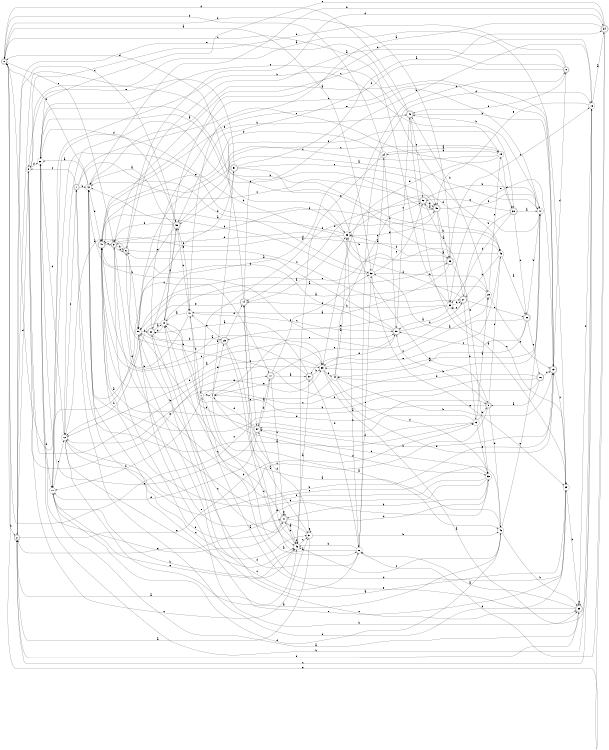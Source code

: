 digraph n46_8 {
__start0 [label="" shape="none"];

rankdir=LR;
size="8,5";

s0 [style="rounded,filled", color="black", fillcolor="white" shape="doublecircle", label="0"];
s1 [style="filled", color="black", fillcolor="white" shape="circle", label="1"];
s2 [style="rounded,filled", color="black", fillcolor="white" shape="doublecircle", label="2"];
s3 [style="rounded,filled", color="black", fillcolor="white" shape="doublecircle", label="3"];
s4 [style="filled", color="black", fillcolor="white" shape="circle", label="4"];
s5 [style="rounded,filled", color="black", fillcolor="white" shape="doublecircle", label="5"];
s6 [style="rounded,filled", color="black", fillcolor="white" shape="doublecircle", label="6"];
s7 [style="rounded,filled", color="black", fillcolor="white" shape="doublecircle", label="7"];
s8 [style="rounded,filled", color="black", fillcolor="white" shape="doublecircle", label="8"];
s9 [style="filled", color="black", fillcolor="white" shape="circle", label="9"];
s10 [style="filled", color="black", fillcolor="white" shape="circle", label="10"];
s11 [style="filled", color="black", fillcolor="white" shape="circle", label="11"];
s12 [style="filled", color="black", fillcolor="white" shape="circle", label="12"];
s13 [style="filled", color="black", fillcolor="white" shape="circle", label="13"];
s14 [style="rounded,filled", color="black", fillcolor="white" shape="doublecircle", label="14"];
s15 [style="filled", color="black", fillcolor="white" shape="circle", label="15"];
s16 [style="rounded,filled", color="black", fillcolor="white" shape="doublecircle", label="16"];
s17 [style="rounded,filled", color="black", fillcolor="white" shape="doublecircle", label="17"];
s18 [style="filled", color="black", fillcolor="white" shape="circle", label="18"];
s19 [style="rounded,filled", color="black", fillcolor="white" shape="doublecircle", label="19"];
s20 [style="rounded,filled", color="black", fillcolor="white" shape="doublecircle", label="20"];
s21 [style="rounded,filled", color="black", fillcolor="white" shape="doublecircle", label="21"];
s22 [style="filled", color="black", fillcolor="white" shape="circle", label="22"];
s23 [style="rounded,filled", color="black", fillcolor="white" shape="doublecircle", label="23"];
s24 [style="filled", color="black", fillcolor="white" shape="circle", label="24"];
s25 [style="rounded,filled", color="black", fillcolor="white" shape="doublecircle", label="25"];
s26 [style="filled", color="black", fillcolor="white" shape="circle", label="26"];
s27 [style="rounded,filled", color="black", fillcolor="white" shape="doublecircle", label="27"];
s28 [style="filled", color="black", fillcolor="white" shape="circle", label="28"];
s29 [style="filled", color="black", fillcolor="white" shape="circle", label="29"];
s30 [style="rounded,filled", color="black", fillcolor="white" shape="doublecircle", label="30"];
s31 [style="filled", color="black", fillcolor="white" shape="circle", label="31"];
s32 [style="filled", color="black", fillcolor="white" shape="circle", label="32"];
s33 [style="filled", color="black", fillcolor="white" shape="circle", label="33"];
s34 [style="rounded,filled", color="black", fillcolor="white" shape="doublecircle", label="34"];
s35 [style="rounded,filled", color="black", fillcolor="white" shape="doublecircle", label="35"];
s36 [style="filled", color="black", fillcolor="white" shape="circle", label="36"];
s37 [style="rounded,filled", color="black", fillcolor="white" shape="doublecircle", label="37"];
s38 [style="rounded,filled", color="black", fillcolor="white" shape="doublecircle", label="38"];
s39 [style="filled", color="black", fillcolor="white" shape="circle", label="39"];
s40 [style="rounded,filled", color="black", fillcolor="white" shape="doublecircle", label="40"];
s41 [style="filled", color="black", fillcolor="white" shape="circle", label="41"];
s42 [style="filled", color="black", fillcolor="white" shape="circle", label="42"];
s43 [style="filled", color="black", fillcolor="white" shape="circle", label="43"];
s44 [style="filled", color="black", fillcolor="white" shape="circle", label="44"];
s45 [style="filled", color="black", fillcolor="white" shape="circle", label="45"];
s46 [style="filled", color="black", fillcolor="white" shape="circle", label="46"];
s47 [style="filled", color="black", fillcolor="white" shape="circle", label="47"];
s48 [style="rounded,filled", color="black", fillcolor="white" shape="doublecircle", label="48"];
s49 [style="rounded,filled", color="black", fillcolor="white" shape="doublecircle", label="49"];
s50 [style="rounded,filled", color="black", fillcolor="white" shape="doublecircle", label="50"];
s51 [style="rounded,filled", color="black", fillcolor="white" shape="doublecircle", label="51"];
s52 [style="rounded,filled", color="black", fillcolor="white" shape="doublecircle", label="52"];
s53 [style="filled", color="black", fillcolor="white" shape="circle", label="53"];
s54 [style="rounded,filled", color="black", fillcolor="white" shape="doublecircle", label="54"];
s55 [style="filled", color="black", fillcolor="white" shape="circle", label="55"];
s56 [style="rounded,filled", color="black", fillcolor="white" shape="doublecircle", label="56"];
s0 -> s32 [label="a"];
s0 -> s2 [label="b"];
s0 -> s3 [label="c"];
s0 -> s25 [label="d"];
s0 -> s17 [label="e"];
s1 -> s26 [label="a"];
s1 -> s11 [label="b"];
s1 -> s4 [label="c"];
s1 -> s49 [label="d"];
s1 -> s17 [label="e"];
s2 -> s46 [label="a"];
s2 -> s13 [label="b"];
s2 -> s56 [label="c"];
s2 -> s9 [label="d"];
s2 -> s25 [label="e"];
s3 -> s39 [label="a"];
s3 -> s6 [label="b"];
s3 -> s6 [label="c"];
s3 -> s45 [label="d"];
s3 -> s43 [label="e"];
s4 -> s43 [label="a"];
s4 -> s51 [label="b"];
s4 -> s50 [label="c"];
s4 -> s33 [label="d"];
s4 -> s23 [label="e"];
s5 -> s4 [label="a"];
s5 -> s50 [label="b"];
s5 -> s12 [label="c"];
s5 -> s43 [label="d"];
s5 -> s45 [label="e"];
s6 -> s12 [label="a"];
s6 -> s55 [label="b"];
s6 -> s27 [label="c"];
s6 -> s34 [label="d"];
s6 -> s21 [label="e"];
s7 -> s13 [label="a"];
s7 -> s42 [label="b"];
s7 -> s9 [label="c"];
s7 -> s32 [label="d"];
s7 -> s38 [label="e"];
s8 -> s6 [label="a"];
s8 -> s9 [label="b"];
s8 -> s3 [label="c"];
s8 -> s56 [label="d"];
s8 -> s48 [label="e"];
s9 -> s29 [label="a"];
s9 -> s39 [label="b"];
s9 -> s31 [label="c"];
s9 -> s22 [label="d"];
s9 -> s39 [label="e"];
s10 -> s25 [label="a"];
s10 -> s12 [label="b"];
s10 -> s56 [label="c"];
s10 -> s20 [label="d"];
s10 -> s49 [label="e"];
s11 -> s35 [label="a"];
s11 -> s46 [label="b"];
s11 -> s12 [label="c"];
s11 -> s56 [label="d"];
s11 -> s46 [label="e"];
s12 -> s43 [label="a"];
s12 -> s19 [label="b"];
s12 -> s7 [label="c"];
s12 -> s22 [label="d"];
s12 -> s46 [label="e"];
s13 -> s28 [label="a"];
s13 -> s5 [label="b"];
s13 -> s0 [label="c"];
s13 -> s54 [label="d"];
s13 -> s33 [label="e"];
s14 -> s53 [label="a"];
s14 -> s18 [label="b"];
s14 -> s54 [label="c"];
s14 -> s0 [label="d"];
s14 -> s20 [label="e"];
s15 -> s24 [label="a"];
s15 -> s11 [label="b"];
s15 -> s40 [label="c"];
s15 -> s38 [label="d"];
s15 -> s39 [label="e"];
s16 -> s5 [label="a"];
s16 -> s40 [label="b"];
s16 -> s19 [label="c"];
s16 -> s44 [label="d"];
s16 -> s6 [label="e"];
s17 -> s37 [label="a"];
s17 -> s54 [label="b"];
s17 -> s21 [label="c"];
s17 -> s32 [label="d"];
s17 -> s50 [label="e"];
s18 -> s34 [label="a"];
s18 -> s22 [label="b"];
s18 -> s2 [label="c"];
s18 -> s10 [label="d"];
s18 -> s49 [label="e"];
s19 -> s42 [label="a"];
s19 -> s54 [label="b"];
s19 -> s29 [label="c"];
s19 -> s8 [label="d"];
s19 -> s36 [label="e"];
s20 -> s10 [label="a"];
s20 -> s23 [label="b"];
s20 -> s56 [label="c"];
s20 -> s26 [label="d"];
s20 -> s47 [label="e"];
s21 -> s46 [label="a"];
s21 -> s3 [label="b"];
s21 -> s10 [label="c"];
s21 -> s33 [label="d"];
s21 -> s21 [label="e"];
s22 -> s53 [label="a"];
s22 -> s45 [label="b"];
s22 -> s45 [label="c"];
s22 -> s11 [label="d"];
s22 -> s21 [label="e"];
s23 -> s31 [label="a"];
s23 -> s55 [label="b"];
s23 -> s46 [label="c"];
s23 -> s14 [label="d"];
s23 -> s41 [label="e"];
s24 -> s15 [label="a"];
s24 -> s0 [label="b"];
s24 -> s50 [label="c"];
s24 -> s40 [label="d"];
s24 -> s46 [label="e"];
s25 -> s41 [label="a"];
s25 -> s22 [label="b"];
s25 -> s18 [label="c"];
s25 -> s53 [label="d"];
s25 -> s33 [label="e"];
s26 -> s14 [label="a"];
s26 -> s46 [label="b"];
s26 -> s20 [label="c"];
s26 -> s18 [label="d"];
s26 -> s32 [label="e"];
s27 -> s52 [label="a"];
s27 -> s13 [label="b"];
s27 -> s36 [label="c"];
s27 -> s53 [label="d"];
s27 -> s30 [label="e"];
s28 -> s55 [label="a"];
s28 -> s48 [label="b"];
s28 -> s19 [label="c"];
s28 -> s42 [label="d"];
s28 -> s15 [label="e"];
s29 -> s10 [label="a"];
s29 -> s35 [label="b"];
s29 -> s36 [label="c"];
s29 -> s1 [label="d"];
s29 -> s7 [label="e"];
s30 -> s32 [label="a"];
s30 -> s47 [label="b"];
s30 -> s50 [label="c"];
s30 -> s44 [label="d"];
s30 -> s16 [label="e"];
s31 -> s2 [label="a"];
s31 -> s43 [label="b"];
s31 -> s55 [label="c"];
s31 -> s14 [label="d"];
s31 -> s31 [label="e"];
s32 -> s24 [label="a"];
s32 -> s28 [label="b"];
s32 -> s52 [label="c"];
s32 -> s42 [label="d"];
s32 -> s29 [label="e"];
s33 -> s2 [label="a"];
s33 -> s21 [label="b"];
s33 -> s54 [label="c"];
s33 -> s42 [label="d"];
s33 -> s40 [label="e"];
s34 -> s41 [label="a"];
s34 -> s42 [label="b"];
s34 -> s22 [label="c"];
s34 -> s26 [label="d"];
s34 -> s0 [label="e"];
s35 -> s26 [label="a"];
s35 -> s2 [label="b"];
s35 -> s35 [label="c"];
s35 -> s18 [label="d"];
s35 -> s41 [label="e"];
s36 -> s50 [label="a"];
s36 -> s14 [label="b"];
s36 -> s0 [label="c"];
s36 -> s27 [label="d"];
s36 -> s23 [label="e"];
s37 -> s20 [label="a"];
s37 -> s39 [label="b"];
s37 -> s40 [label="c"];
s37 -> s26 [label="d"];
s37 -> s4 [label="e"];
s38 -> s47 [label="a"];
s38 -> s27 [label="b"];
s38 -> s30 [label="c"];
s38 -> s36 [label="d"];
s38 -> s52 [label="e"];
s39 -> s18 [label="a"];
s39 -> s12 [label="b"];
s39 -> s28 [label="c"];
s39 -> s19 [label="d"];
s39 -> s44 [label="e"];
s40 -> s39 [label="a"];
s40 -> s48 [label="b"];
s40 -> s3 [label="c"];
s40 -> s5 [label="d"];
s40 -> s19 [label="e"];
s41 -> s10 [label="a"];
s41 -> s40 [label="b"];
s41 -> s50 [label="c"];
s41 -> s1 [label="d"];
s41 -> s56 [label="e"];
s42 -> s22 [label="a"];
s42 -> s0 [label="b"];
s42 -> s31 [label="c"];
s42 -> s40 [label="d"];
s42 -> s29 [label="e"];
s43 -> s55 [label="a"];
s43 -> s35 [label="b"];
s43 -> s46 [label="c"];
s43 -> s11 [label="d"];
s43 -> s47 [label="e"];
s44 -> s53 [label="a"];
s44 -> s19 [label="b"];
s44 -> s52 [label="c"];
s44 -> s33 [label="d"];
s44 -> s10 [label="e"];
s45 -> s30 [label="a"];
s45 -> s27 [label="b"];
s45 -> s55 [label="c"];
s45 -> s40 [label="d"];
s45 -> s37 [label="e"];
s46 -> s37 [label="a"];
s46 -> s21 [label="b"];
s46 -> s31 [label="c"];
s46 -> s46 [label="d"];
s46 -> s54 [label="e"];
s47 -> s56 [label="a"];
s47 -> s48 [label="b"];
s47 -> s12 [label="c"];
s47 -> s53 [label="d"];
s47 -> s39 [label="e"];
s48 -> s29 [label="a"];
s48 -> s19 [label="b"];
s48 -> s52 [label="c"];
s48 -> s0 [label="d"];
s48 -> s2 [label="e"];
s49 -> s36 [label="a"];
s49 -> s25 [label="b"];
s49 -> s12 [label="c"];
s49 -> s47 [label="d"];
s49 -> s53 [label="e"];
s50 -> s6 [label="a"];
s50 -> s27 [label="b"];
s50 -> s48 [label="c"];
s50 -> s40 [label="d"];
s50 -> s39 [label="e"];
s51 -> s34 [label="a"];
s51 -> s5 [label="b"];
s51 -> s49 [label="c"];
s51 -> s55 [label="d"];
s51 -> s9 [label="e"];
s52 -> s49 [label="a"];
s52 -> s47 [label="b"];
s52 -> s42 [label="c"];
s52 -> s14 [label="d"];
s52 -> s49 [label="e"];
s53 -> s40 [label="a"];
s53 -> s26 [label="b"];
s53 -> s8 [label="c"];
s53 -> s3 [label="d"];
s53 -> s11 [label="e"];
s54 -> s17 [label="a"];
s54 -> s10 [label="b"];
s54 -> s22 [label="c"];
s54 -> s4 [label="d"];
s54 -> s11 [label="e"];
s55 -> s42 [label="a"];
s55 -> s35 [label="b"];
s55 -> s35 [label="c"];
s55 -> s20 [label="d"];
s55 -> s38 [label="e"];
s56 -> s42 [label="a"];
s56 -> s41 [label="b"];
s56 -> s15 [label="c"];
s56 -> s3 [label="d"];
s56 -> s55 [label="e"];

}